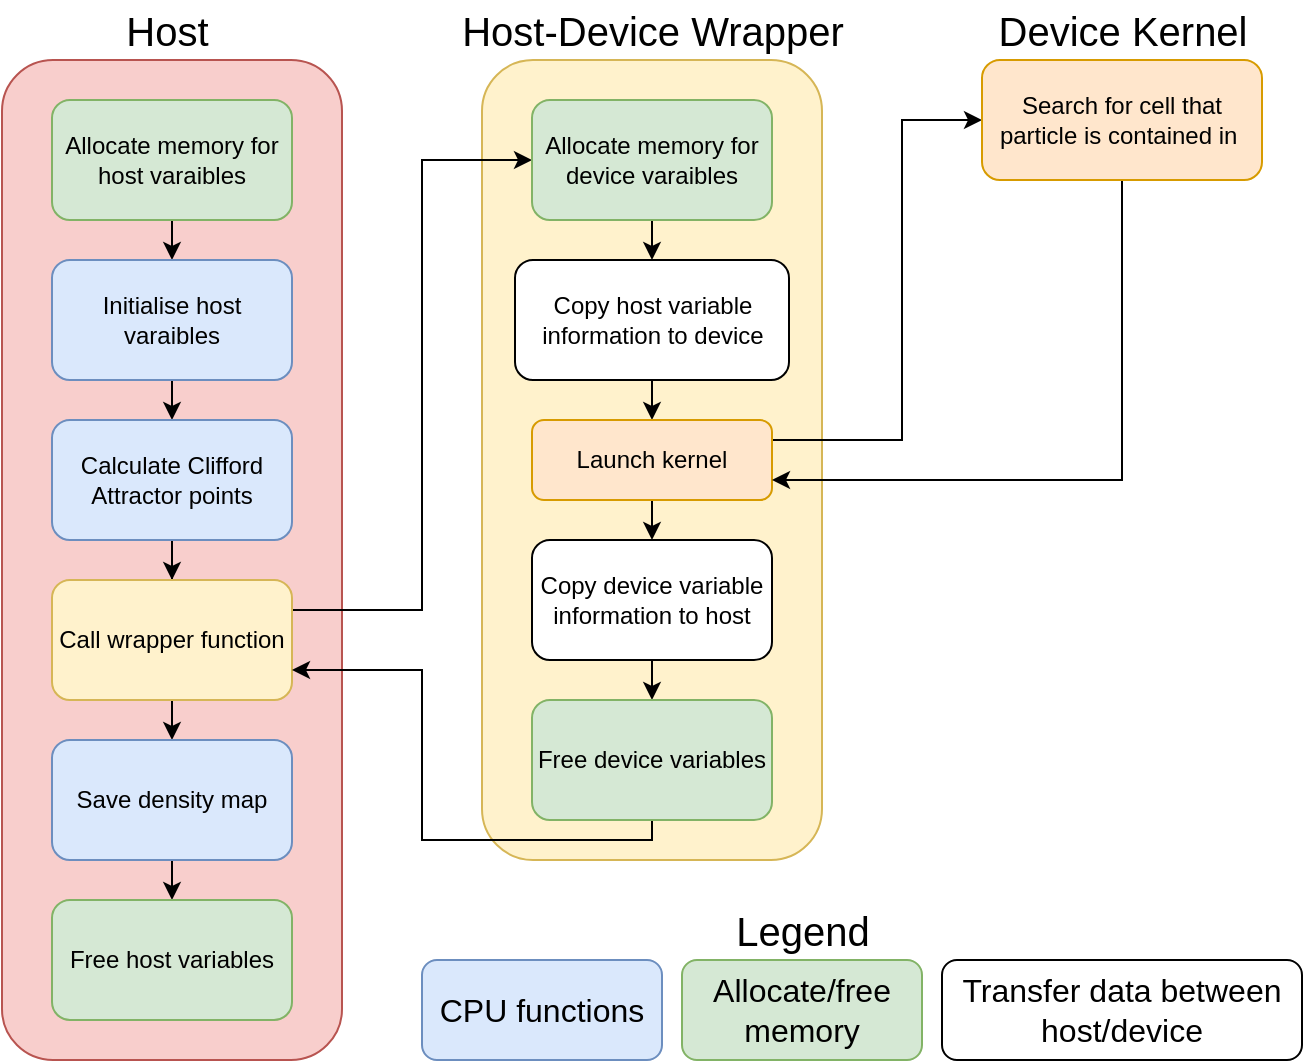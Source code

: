 <mxfile version="13.7.9" type="device"><diagram id="fnJmNEQQi-Oy1ACD-rwd" name="Page-1"><mxGraphModel dx="1422" dy="762" grid="1" gridSize="10" guides="1" tooltips="1" connect="1" arrows="1" fold="1" page="1" pageScale="1" pageWidth="850" pageHeight="1100" math="0" shadow="0"><root><mxCell id="0"/><mxCell id="1" parent="0"/><mxCell id="dEhuD6Q5DxxY-crR4hiv-15" value="" style="rounded=1;whiteSpace=wrap;html=1;fillColor=#fff2cc;strokeColor=#d6b656;" vertex="1" parent="1"><mxGeometry x="350" y="50" width="170" height="400" as="geometry"/></mxCell><mxCell id="dEhuD6Q5DxxY-crR4hiv-5" value="" style="rounded=1;whiteSpace=wrap;html=1;fillColor=#f8cecc;strokeColor=#b85450;" vertex="1" parent="1"><mxGeometry x="110" y="50" width="170" height="500" as="geometry"/></mxCell><mxCell id="dEhuD6Q5DxxY-crR4hiv-29" style="edgeStyle=orthogonalEdgeStyle;rounded=0;orthogonalLoop=1;jettySize=auto;html=1;exitX=0.5;exitY=1;exitDx=0;exitDy=0;entryX=0.5;entryY=0;entryDx=0;entryDy=0;fontSize=20;" edge="1" parent="1" source="dEhuD6Q5DxxY-crR4hiv-1" target="dEhuD6Q5DxxY-crR4hiv-2"><mxGeometry relative="1" as="geometry"/></mxCell><mxCell id="dEhuD6Q5DxxY-crR4hiv-1" value="Allocate memory for host varaibles" style="rounded=1;whiteSpace=wrap;html=1;fillColor=#d5e8d4;strokeColor=#82b366;" vertex="1" parent="1"><mxGeometry x="135" y="70" width="120" height="60" as="geometry"/></mxCell><mxCell id="dEhuD6Q5DxxY-crR4hiv-30" style="edgeStyle=orthogonalEdgeStyle;rounded=0;orthogonalLoop=1;jettySize=auto;html=1;exitX=0.5;exitY=1;exitDx=0;exitDy=0;entryX=0.5;entryY=0;entryDx=0;entryDy=0;fontSize=20;" edge="1" parent="1" source="dEhuD6Q5DxxY-crR4hiv-2" target="dEhuD6Q5DxxY-crR4hiv-3"><mxGeometry relative="1" as="geometry"/></mxCell><mxCell id="dEhuD6Q5DxxY-crR4hiv-2" value="Initialise host varaibles" style="rounded=1;whiteSpace=wrap;html=1;fillColor=#dae8fc;strokeColor=#6c8ebf;" vertex="1" parent="1"><mxGeometry x="135" y="150" width="120" height="60" as="geometry"/></mxCell><mxCell id="dEhuD6Q5DxxY-crR4hiv-31" style="edgeStyle=orthogonalEdgeStyle;rounded=0;orthogonalLoop=1;jettySize=auto;html=1;exitX=0.5;exitY=1;exitDx=0;exitDy=0;fontSize=20;" edge="1" parent="1" source="dEhuD6Q5DxxY-crR4hiv-3" target="dEhuD6Q5DxxY-crR4hiv-4"><mxGeometry relative="1" as="geometry"/></mxCell><mxCell id="dEhuD6Q5DxxY-crR4hiv-3" value="Calculate Clifford Attractor points" style="rounded=1;whiteSpace=wrap;html=1;fillColor=#dae8fc;strokeColor=#6c8ebf;" vertex="1" parent="1"><mxGeometry x="135" y="230" width="120" height="60" as="geometry"/></mxCell><mxCell id="dEhuD6Q5DxxY-crR4hiv-25" style="edgeStyle=orthogonalEdgeStyle;rounded=0;orthogonalLoop=1;jettySize=auto;html=1;exitX=1;exitY=0.25;exitDx=0;exitDy=0;entryX=0;entryY=0.5;entryDx=0;entryDy=0;fontSize=20;" edge="1" parent="1" source="dEhuD6Q5DxxY-crR4hiv-4" target="dEhuD6Q5DxxY-crR4hiv-8"><mxGeometry relative="1" as="geometry"><Array as="points"><mxPoint x="320" y="325"/><mxPoint x="320" y="100"/></Array></mxGeometry></mxCell><mxCell id="dEhuD6Q5DxxY-crR4hiv-36" style="edgeStyle=orthogonalEdgeStyle;rounded=0;orthogonalLoop=1;jettySize=auto;html=1;exitX=0.5;exitY=1;exitDx=0;exitDy=0;entryX=0.5;entryY=0;entryDx=0;entryDy=0;fontSize=20;" edge="1" parent="1" source="dEhuD6Q5DxxY-crR4hiv-4" target="dEhuD6Q5DxxY-crR4hiv-13"><mxGeometry relative="1" as="geometry"/></mxCell><mxCell id="dEhuD6Q5DxxY-crR4hiv-4" value="Call wrapper function" style="rounded=1;whiteSpace=wrap;html=1;fillColor=#fff2cc;strokeColor=#d6b656;" vertex="1" parent="1"><mxGeometry x="135" y="310" width="120" height="60" as="geometry"/></mxCell><mxCell id="dEhuD6Q5DxxY-crR4hiv-32" style="edgeStyle=orthogonalEdgeStyle;rounded=0;orthogonalLoop=1;jettySize=auto;html=1;exitX=0.5;exitY=1;exitDx=0;exitDy=0;entryX=0.5;entryY=0;entryDx=0;entryDy=0;fontSize=20;" edge="1" parent="1" source="dEhuD6Q5DxxY-crR4hiv-8" target="dEhuD6Q5DxxY-crR4hiv-9"><mxGeometry relative="1" as="geometry"/></mxCell><mxCell id="dEhuD6Q5DxxY-crR4hiv-8" value="Allocate memory for device varaibles" style="rounded=1;whiteSpace=wrap;html=1;fillColor=#d5e8d4;strokeColor=#82b366;" vertex="1" parent="1"><mxGeometry x="375" y="70" width="120" height="60" as="geometry"/></mxCell><mxCell id="dEhuD6Q5DxxY-crR4hiv-33" style="edgeStyle=orthogonalEdgeStyle;rounded=0;orthogonalLoop=1;jettySize=auto;html=1;exitX=0.5;exitY=1;exitDx=0;exitDy=0;entryX=0.5;entryY=0;entryDx=0;entryDy=0;fontSize=20;" edge="1" parent="1" source="dEhuD6Q5DxxY-crR4hiv-9" target="dEhuD6Q5DxxY-crR4hiv-10"><mxGeometry relative="1" as="geometry"/></mxCell><mxCell id="dEhuD6Q5DxxY-crR4hiv-9" value="Copy host variable information to device" style="rounded=1;whiteSpace=wrap;html=1;" vertex="1" parent="1"><mxGeometry x="366.5" y="150" width="137" height="60" as="geometry"/></mxCell><mxCell id="dEhuD6Q5DxxY-crR4hiv-26" style="edgeStyle=orthogonalEdgeStyle;rounded=0;orthogonalLoop=1;jettySize=auto;html=1;exitX=1;exitY=0.25;exitDx=0;exitDy=0;entryX=0;entryY=0.5;entryDx=0;entryDy=0;fontSize=20;" edge="1" parent="1" source="dEhuD6Q5DxxY-crR4hiv-10" target="dEhuD6Q5DxxY-crR4hiv-16"><mxGeometry relative="1" as="geometry"><Array as="points"><mxPoint x="560" y="240"/><mxPoint x="560" y="80"/></Array></mxGeometry></mxCell><mxCell id="dEhuD6Q5DxxY-crR4hiv-34" style="edgeStyle=orthogonalEdgeStyle;rounded=0;orthogonalLoop=1;jettySize=auto;html=1;exitX=0.5;exitY=1;exitDx=0;exitDy=0;entryX=0.5;entryY=0;entryDx=0;entryDy=0;fontSize=20;" edge="1" parent="1" source="dEhuD6Q5DxxY-crR4hiv-10" target="dEhuD6Q5DxxY-crR4hiv-11"><mxGeometry relative="1" as="geometry"/></mxCell><mxCell id="dEhuD6Q5DxxY-crR4hiv-10" value="Launch kernel" style="rounded=1;whiteSpace=wrap;html=1;fillColor=#ffe6cc;strokeColor=#d79b00;" vertex="1" parent="1"><mxGeometry x="375" y="230" width="120" height="40" as="geometry"/></mxCell><mxCell id="dEhuD6Q5DxxY-crR4hiv-35" style="edgeStyle=orthogonalEdgeStyle;rounded=0;orthogonalLoop=1;jettySize=auto;html=1;exitX=0.5;exitY=1;exitDx=0;exitDy=0;entryX=0.5;entryY=0;entryDx=0;entryDy=0;fontSize=20;" edge="1" parent="1" source="dEhuD6Q5DxxY-crR4hiv-11" target="dEhuD6Q5DxxY-crR4hiv-12"><mxGeometry relative="1" as="geometry"/></mxCell><mxCell id="dEhuD6Q5DxxY-crR4hiv-11" value="Copy device variable information to host" style="rounded=1;whiteSpace=wrap;html=1;" vertex="1" parent="1"><mxGeometry x="375" y="290" width="120" height="60" as="geometry"/></mxCell><mxCell id="dEhuD6Q5DxxY-crR4hiv-28" style="edgeStyle=orthogonalEdgeStyle;rounded=0;orthogonalLoop=1;jettySize=auto;html=1;exitX=0.5;exitY=1;exitDx=0;exitDy=0;entryX=1;entryY=0.75;entryDx=0;entryDy=0;fontSize=20;" edge="1" parent="1" source="dEhuD6Q5DxxY-crR4hiv-12" target="dEhuD6Q5DxxY-crR4hiv-4"><mxGeometry relative="1" as="geometry"><Array as="points"><mxPoint x="435" y="440"/><mxPoint x="320" y="440"/><mxPoint x="320" y="355"/></Array></mxGeometry></mxCell><mxCell id="dEhuD6Q5DxxY-crR4hiv-12" value="Free device variables" style="rounded=1;whiteSpace=wrap;html=1;fillColor=#d5e8d4;strokeColor=#82b366;" vertex="1" parent="1"><mxGeometry x="375" y="370" width="120" height="60" as="geometry"/></mxCell><mxCell id="dEhuD6Q5DxxY-crR4hiv-37" style="edgeStyle=orthogonalEdgeStyle;rounded=0;orthogonalLoop=1;jettySize=auto;html=1;exitX=0.5;exitY=1;exitDx=0;exitDy=0;entryX=0.5;entryY=0;entryDx=0;entryDy=0;fontSize=20;" edge="1" parent="1" source="dEhuD6Q5DxxY-crR4hiv-13" target="dEhuD6Q5DxxY-crR4hiv-14"><mxGeometry relative="1" as="geometry"/></mxCell><mxCell id="dEhuD6Q5DxxY-crR4hiv-13" value="Save density map" style="rounded=1;whiteSpace=wrap;html=1;fillColor=#dae8fc;strokeColor=#6c8ebf;" vertex="1" parent="1"><mxGeometry x="135" y="390" width="120" height="60" as="geometry"/></mxCell><mxCell id="dEhuD6Q5DxxY-crR4hiv-14" value="Free host variables" style="rounded=1;whiteSpace=wrap;html=1;fillColor=#d5e8d4;strokeColor=#82b366;" vertex="1" parent="1"><mxGeometry x="135" y="470" width="120" height="60" as="geometry"/></mxCell><mxCell id="dEhuD6Q5DxxY-crR4hiv-27" style="edgeStyle=orthogonalEdgeStyle;rounded=0;orthogonalLoop=1;jettySize=auto;html=1;exitX=0.5;exitY=1;exitDx=0;exitDy=0;entryX=1;entryY=0.75;entryDx=0;entryDy=0;fontSize=20;" edge="1" parent="1" source="dEhuD6Q5DxxY-crR4hiv-16" target="dEhuD6Q5DxxY-crR4hiv-10"><mxGeometry relative="1" as="geometry"/></mxCell><mxCell id="dEhuD6Q5DxxY-crR4hiv-16" value="Search for cell that particle is contained in&amp;nbsp;" style="rounded=1;whiteSpace=wrap;html=1;fillColor=#ffe6cc;strokeColor=#d79b00;" vertex="1" parent="1"><mxGeometry x="600" y="50" width="140" height="60" as="geometry"/></mxCell><mxCell id="dEhuD6Q5DxxY-crR4hiv-17" value="Host&amp;nbsp;" style="text;html=1;align=center;verticalAlign=middle;resizable=0;points=[];autosize=1;fontSize=20;" vertex="1" parent="1"><mxGeometry x="165" y="20" width="60" height="30" as="geometry"/></mxCell><mxCell id="dEhuD6Q5DxxY-crR4hiv-19" value="Device Kernel" style="text;html=1;align=center;verticalAlign=middle;resizable=0;points=[];autosize=1;fontSize=20;" vertex="1" parent="1"><mxGeometry x="600" y="20" width="140" height="30" as="geometry"/></mxCell><mxCell id="dEhuD6Q5DxxY-crR4hiv-20" value="Host-Device Wrapper" style="text;html=1;align=center;verticalAlign=middle;resizable=0;points=[];autosize=1;fontSize=20;" vertex="1" parent="1"><mxGeometry x="330" y="20" width="210" height="30" as="geometry"/></mxCell><mxCell id="dEhuD6Q5DxxY-crR4hiv-38" value="CPU functions" style="rounded=1;whiteSpace=wrap;html=1;fontSize=16;fillColor=#dae8fc;strokeColor=#6c8ebf;" vertex="1" parent="1"><mxGeometry x="320" y="500" width="120" height="50" as="geometry"/></mxCell><mxCell id="dEhuD6Q5DxxY-crR4hiv-39" value="Allocate/free memory" style="rounded=1;whiteSpace=wrap;html=1;fontSize=16;fillColor=#d5e8d4;strokeColor=#82b366;" vertex="1" parent="1"><mxGeometry x="450" y="500" width="120" height="50" as="geometry"/></mxCell><mxCell id="dEhuD6Q5DxxY-crR4hiv-40" value="Transfer data between host/device" style="rounded=1;whiteSpace=wrap;html=1;fontSize=16;" vertex="1" parent="1"><mxGeometry x="580" y="500" width="180" height="50" as="geometry"/></mxCell><mxCell id="dEhuD6Q5DxxY-crR4hiv-41" value="Legend" style="text;html=1;align=center;verticalAlign=middle;resizable=0;points=[];autosize=1;fontSize=20;" vertex="1" parent="1"><mxGeometry x="470" y="470" width="80" height="30" as="geometry"/></mxCell></root></mxGraphModel></diagram></mxfile>
